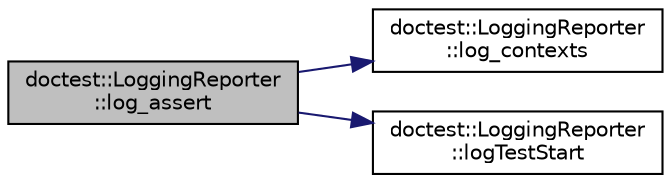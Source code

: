 digraph "doctest::LoggingReporter::log_assert"
{
 // INTERACTIVE_SVG=YES
 // LATEX_PDF_SIZE
  bgcolor="transparent";
  edge [fontname="Helvetica",fontsize="10",labelfontname="Helvetica",labelfontsize="10"];
  node [fontname="Helvetica",fontsize="10",shape=record];
  rankdir="LR";
  Node1 [label="doctest::LoggingReporter\l::log_assert",height=0.2,width=0.4,color="black", fillcolor="grey75", style="filled", fontcolor="black",tooltip=" "];
  Node1 -> Node2 [color="midnightblue",fontsize="10",style="solid",fontname="Helvetica"];
  Node2 [label="doctest::LoggingReporter\l::log_contexts",height=0.2,width=0.4,color="black",URL="$structdoctest_1_1LoggingReporter.html#ab401b56ab871d4c3b1ee2f59d7a2b72f",tooltip=" "];
  Node1 -> Node3 [color="midnightblue",fontsize="10",style="solid",fontname="Helvetica"];
  Node3 [label="doctest::LoggingReporter\l::logTestStart",height=0.2,width=0.4,color="black",URL="$structdoctest_1_1LoggingReporter.html#a9fe7cc94e1a621584629b794c4b37db7",tooltip=" "];
}

